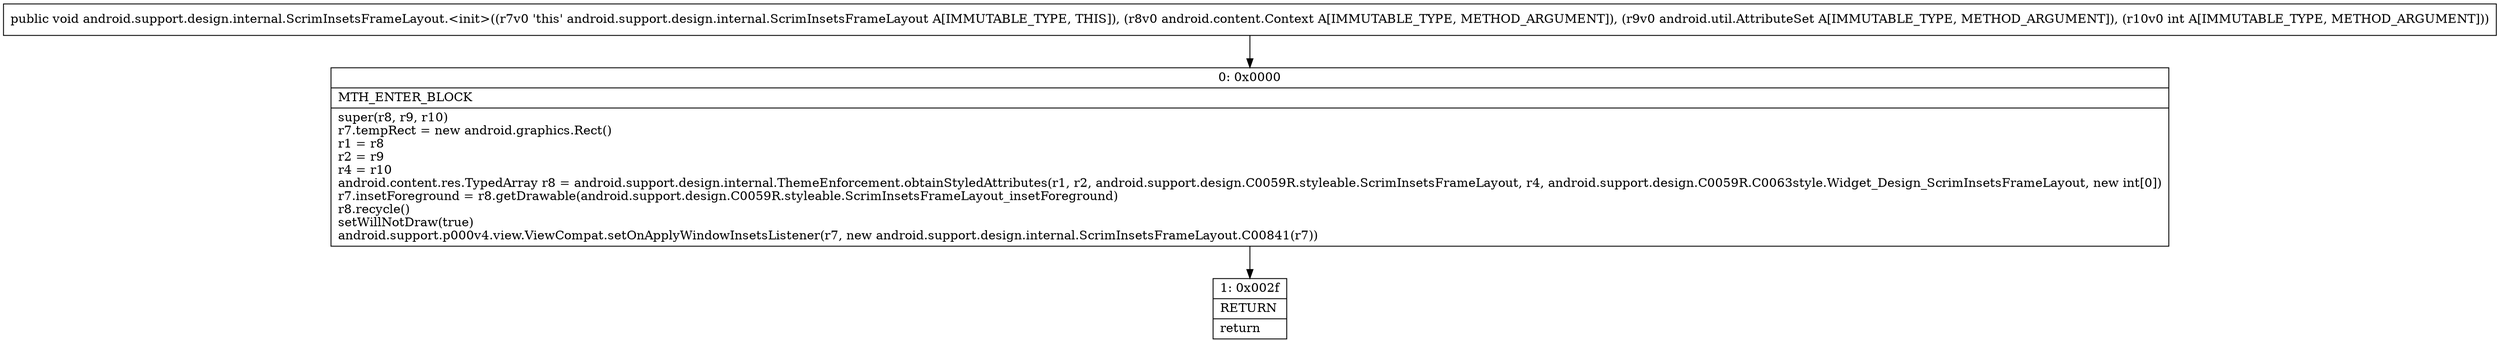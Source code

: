 digraph "CFG forandroid.support.design.internal.ScrimInsetsFrameLayout.\<init\>(Landroid\/content\/Context;Landroid\/util\/AttributeSet;I)V" {
Node_0 [shape=record,label="{0\:\ 0x0000|MTH_ENTER_BLOCK\l|super(r8, r9, r10)\lr7.tempRect = new android.graphics.Rect()\lr1 = r8\lr2 = r9\lr4 = r10\landroid.content.res.TypedArray r8 = android.support.design.internal.ThemeEnforcement.obtainStyledAttributes(r1, r2, android.support.design.C0059R.styleable.ScrimInsetsFrameLayout, r4, android.support.design.C0059R.C0063style.Widget_Design_ScrimInsetsFrameLayout, new int[0])\lr7.insetForeground = r8.getDrawable(android.support.design.C0059R.styleable.ScrimInsetsFrameLayout_insetForeground)\lr8.recycle()\lsetWillNotDraw(true)\landroid.support.p000v4.view.ViewCompat.setOnApplyWindowInsetsListener(r7, new android.support.design.internal.ScrimInsetsFrameLayout.C00841(r7))\l}"];
Node_1 [shape=record,label="{1\:\ 0x002f|RETURN\l|return\l}"];
MethodNode[shape=record,label="{public void android.support.design.internal.ScrimInsetsFrameLayout.\<init\>((r7v0 'this' android.support.design.internal.ScrimInsetsFrameLayout A[IMMUTABLE_TYPE, THIS]), (r8v0 android.content.Context A[IMMUTABLE_TYPE, METHOD_ARGUMENT]), (r9v0 android.util.AttributeSet A[IMMUTABLE_TYPE, METHOD_ARGUMENT]), (r10v0 int A[IMMUTABLE_TYPE, METHOD_ARGUMENT])) }"];
MethodNode -> Node_0;
Node_0 -> Node_1;
}

